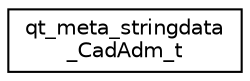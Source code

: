 digraph "Graphical Class Hierarchy"
{
 // LATEX_PDF_SIZE
  edge [fontname="Helvetica",fontsize="10",labelfontname="Helvetica",labelfontsize="10"];
  node [fontname="Helvetica",fontsize="10",shape=record];
  rankdir="LR";
  Node0 [label="qt_meta_stringdata\l_CadAdm_t",height=0.2,width=0.4,color="black", fillcolor="white", style="filled",URL="$structqt__meta__stringdata___cad_adm__t.html",tooltip=" "];
}
